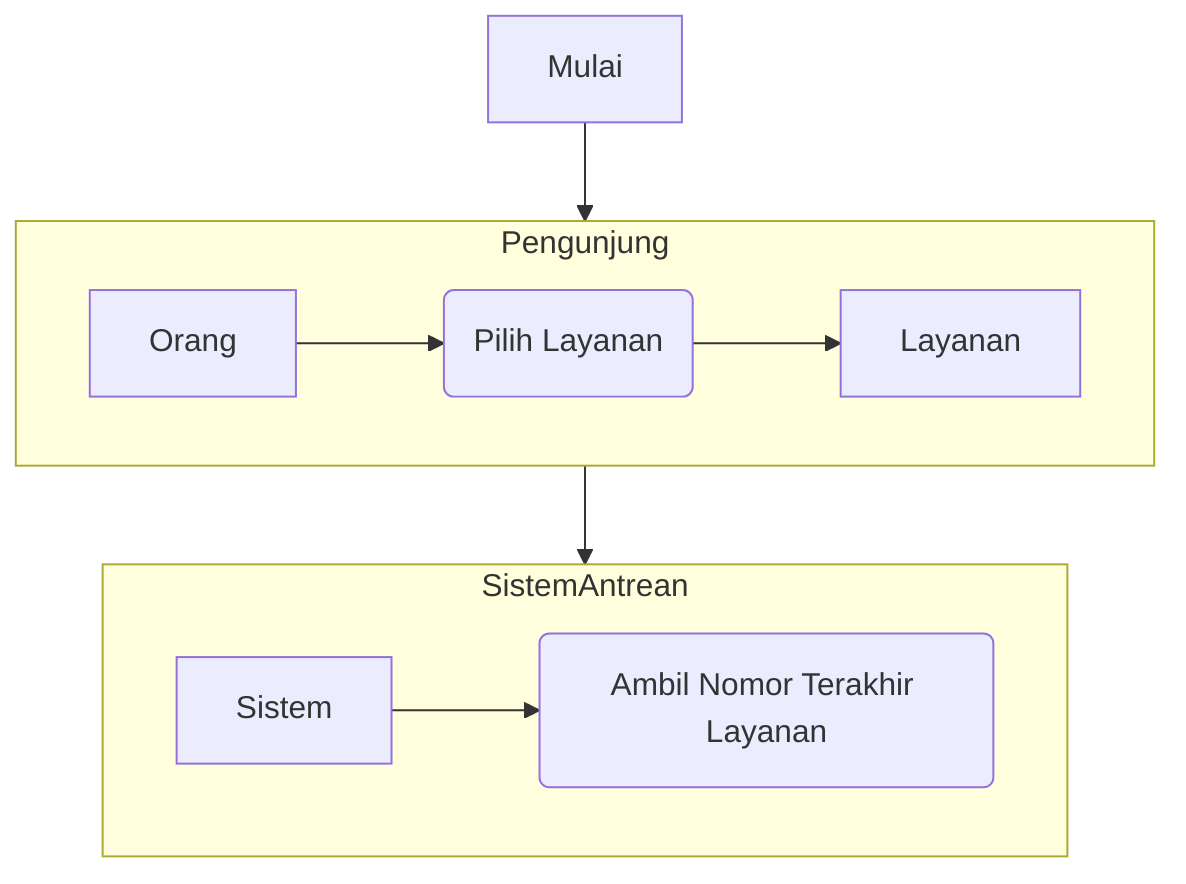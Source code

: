 flowchart TB
  Mulai-->Pengunjung
  Pengunjung-->SistemAntrean
  subgraph Pengunjung
    Orang-->p1("`Pilih Layanan`")-->Layanan
  end  
  subgraph SistemAntrean
    Sistem-->s1("`Ambil Nomor Terakhir Layanan`")
  end